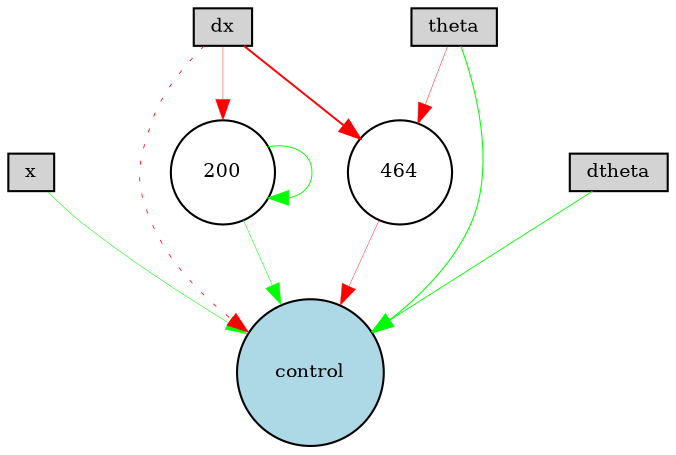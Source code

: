 digraph {
	node [fontsize=9 height=0.2 shape=circle width=0.2]
	x [fillcolor=lightgray shape=box style=filled]
	dx [fillcolor=lightgray shape=box style=filled]
	theta [fillcolor=lightgray shape=box style=filled]
	dtheta [fillcolor=lightgray shape=box style=filled]
	control [fillcolor=lightblue style=filled]
	464 [fillcolor=white style=filled]
	200 [fillcolor=white style=filled]
	200 -> 200 [color=green penwidth=0.45118636437429216 style=solid]
	dx -> control [color=red penwidth=0.3888769751711213 style=dotted]
	dx -> 200 [color=red penwidth=0.19421602957226927 style=solid]
	theta -> control [color=green penwidth=0.5143752999151417 style=solid]
	dtheta -> control [color=green penwidth=0.4319362415740007 style=solid]
	200 -> control [color=green penwidth=0.2506024910045821 style=solid]
	x -> control [color=green penwidth=0.2586087810679173 style=solid]
	dx -> 464 [color=red penwidth=0.925208708978284 style=solid]
	464 -> control [color=red penwidth=0.19558459685087953 style=solid]
	theta -> 464 [color=red penwidth=0.21011732890218543 style=solid]
}
